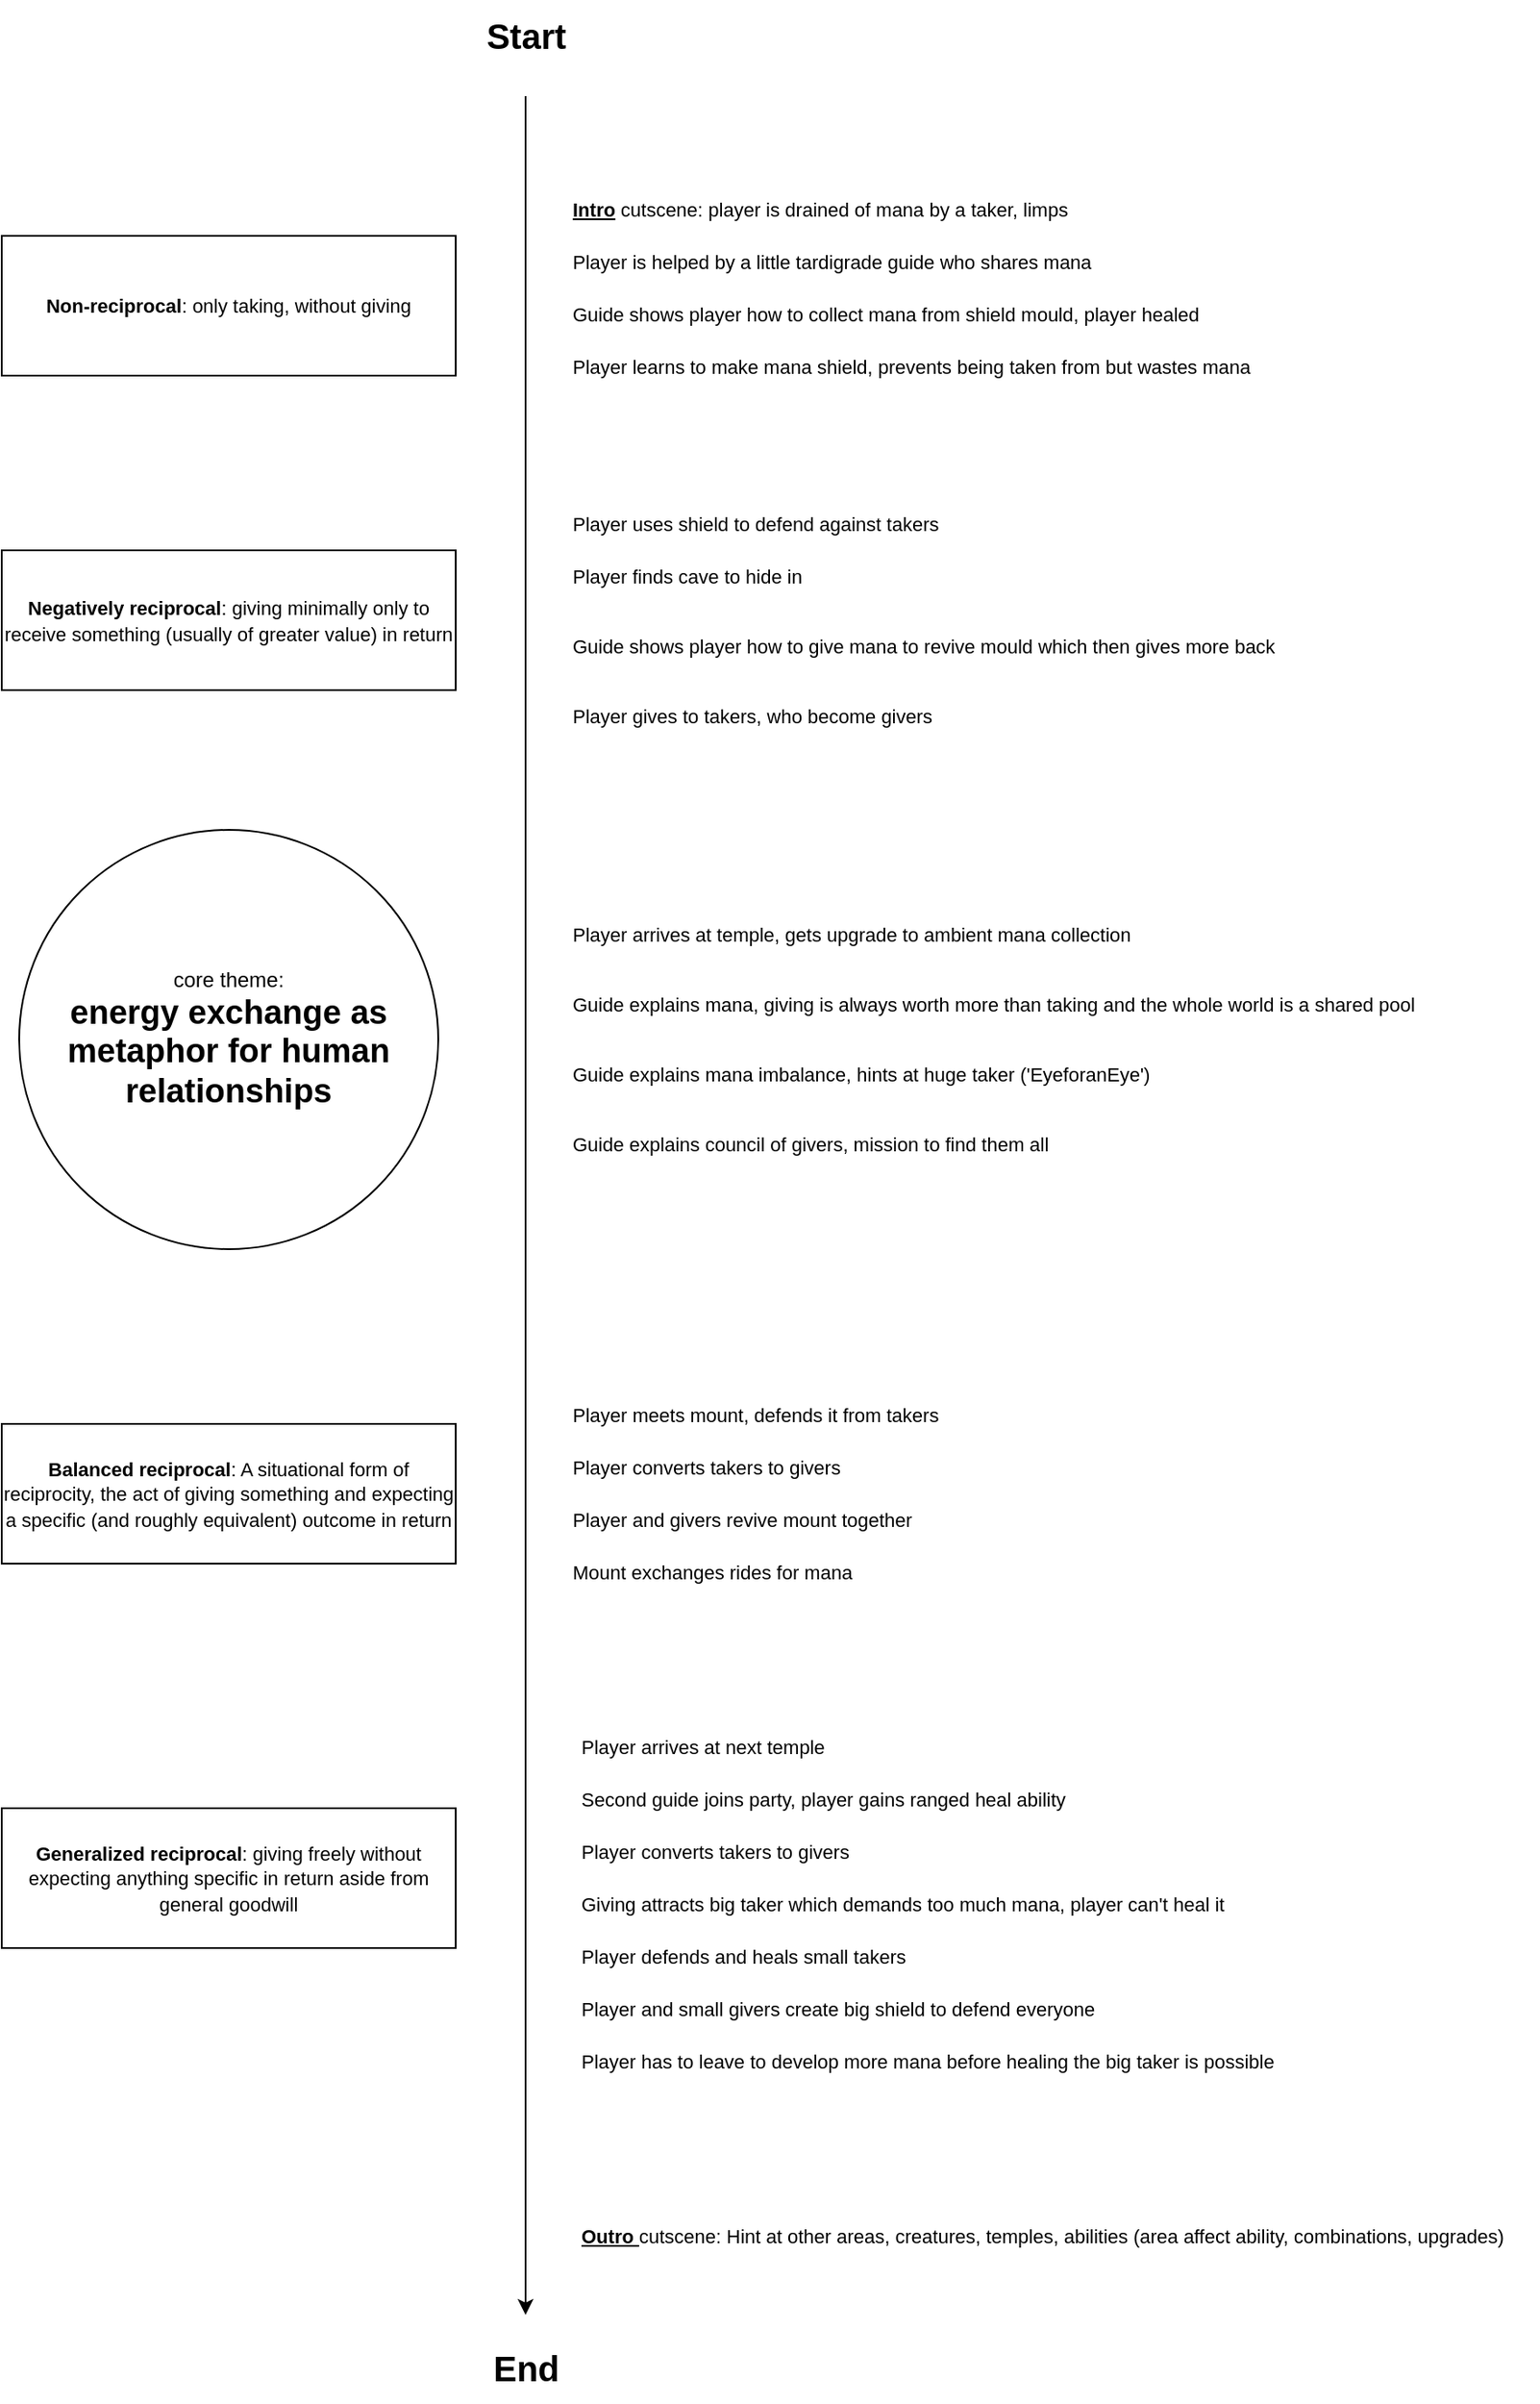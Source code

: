 <mxfile version="20.7.4" type="device"><diagram id="SXz8nwbNbnm9yICP8A5l" name="Page-1"><mxGraphModel dx="2607" dy="2776" grid="1" gridSize="10" guides="1" tooltips="1" connect="1" arrows="1" fold="1" page="1" pageScale="1" pageWidth="827" pageHeight="1169" math="0" shadow="0"><root><mxCell id="0"/><mxCell id="1" parent="0"/><mxCell id="OduilVIqOGufNkc1yFgR-1" value="core theme:&lt;br&gt;&lt;b&gt;&lt;font style=&quot;font-size: 19px;&quot;&gt;energy exchange as metaphor for human relationships&lt;/font&gt;&lt;/b&gt;" style="ellipse;whiteSpace=wrap;html=1;aspect=fixed;" vertex="1" parent="1"><mxGeometry x="540" y="420" width="240" height="240" as="geometry"/></mxCell><mxCell id="OduilVIqOGufNkc1yFgR-4" value="&lt;font style=&quot;font-size: 11px;&quot;&gt;&lt;span style=&quot;box-sizing: inherit; margin: 0px; padding: 0px; border: 0px; font-variant-ligatures: none; font-variant-numeric: inherit; font-variant-east-asian: inherit; font-stretch: inherit; line-height: inherit; font-family: Helvetica, Arial, sans-serif; vertical-align: baseline; text-align: left; background-color: rgb(255, 255, 255); font-weight: 600 !important;&quot; class=&quot;mc-text--bold&quot;&gt;Balanced reciprocal&lt;/span&gt;&lt;span style=&quot;font-family: Helvetica, Arial, sans-serif; font-variant-ligatures: none; text-align: left; background-color: rgb(255, 255, 255);&quot;&gt;: A situational form of reciprocity, the act of giving something and expecting a specific (and roughly equivalent) outcome in return&lt;/span&gt;&lt;/font&gt;" style="whiteSpace=wrap;html=1;" vertex="1" parent="1"><mxGeometry x="530" y="760" width="260" height="80" as="geometry"/></mxCell><mxCell id="OduilVIqOGufNkc1yFgR-6" value="&lt;font style=&quot;font-size: 11px;&quot;&gt;&lt;span style=&quot;box-sizing: inherit; margin: 0px; padding: 0px; border: 0px; font-variant-ligatures: none; font-variant-numeric: inherit; font-variant-east-asian: inherit; font-stretch: inherit; line-height: inherit; font-family: Helvetica, Arial, sans-serif; vertical-align: baseline; text-align: left; background-color: rgb(255, 255, 255); font-weight: 600 !important;&quot; class=&quot;mc-text--bold&quot;&gt;Generalized reciprocal&lt;/span&gt;&lt;span style=&quot;font-family: Helvetica, Arial, sans-serif; font-variant-ligatures: none; text-align: left; background-color: rgb(255, 255, 255);&quot;&gt;:&amp;nbsp;&lt;/span&gt;&lt;/font&gt;&lt;span style=&quot;font-family: Helvetica, Arial, sans-serif; font-size: 11px; font-variant-ligatures: none; text-align: left; background-color: rgb(255, 255, 255);&quot;&gt;giving freely without expecting anything specific in return aside from general goodwill&lt;/span&gt;" style="whiteSpace=wrap;html=1;" vertex="1" parent="1"><mxGeometry x="530" y="980" width="260" height="80" as="geometry"/></mxCell><mxCell id="OduilVIqOGufNkc1yFgR-8" value="&lt;font style=&quot;font-size: 11px;&quot;&gt;&lt;span style=&quot;box-sizing: inherit; margin: 0px; padding: 0px; border: 0px; font-variant-ligatures: none; font-variant-numeric: inherit; font-variant-east-asian: inherit; font-stretch: inherit; line-height: inherit; font-family: Helvetica, Arial, sans-serif; vertical-align: baseline; text-align: left; background-color: rgb(255, 255, 255); font-weight: 600 !important;&quot; class=&quot;mc-text--bold&quot;&gt;Negatively reciprocal&lt;/span&gt;&lt;span style=&quot;font-family: Helvetica, Arial, sans-serif; font-variant-ligatures: none; text-align: left; background-color: rgb(255, 255, 255);&quot;&gt;: giving minimally only to receive something (usually of greater value) in return&lt;/span&gt;&lt;/font&gt;" style="whiteSpace=wrap;html=1;" vertex="1" parent="1"><mxGeometry x="530" y="260" width="260" height="80" as="geometry"/></mxCell><mxCell id="OduilVIqOGufNkc1yFgR-9" value="&lt;font style=&quot;font-size: 11px;&quot;&gt;&lt;span style=&quot;box-sizing: inherit; margin: 0px; padding: 0px; border: 0px; font-variant-ligatures: none; font-variant-numeric: inherit; font-variant-east-asian: inherit; font-stretch: inherit; line-height: inherit; font-family: Helvetica, Arial, sans-serif; vertical-align: baseline; text-align: left; background-color: rgb(255, 255, 255); font-weight: 600 !important;&quot; class=&quot;mc-text--bold&quot;&gt;Non-reciprocal&lt;/span&gt;&lt;span style=&quot;font-family: Helvetica, Arial, sans-serif; font-variant-ligatures: none; text-align: left; background-color: rgb(255, 255, 255);&quot;&gt;: only taking, without giving&lt;/span&gt;&lt;/font&gt;" style="whiteSpace=wrap;html=1;" vertex="1" parent="1"><mxGeometry x="530" y="80" width="260" height="80" as="geometry"/></mxCell><mxCell id="OduilVIqOGufNkc1yFgR-10" value="" style="endArrow=classic;html=1;rounded=0;fontSize=11;" edge="1" parent="1"><mxGeometry width="50" height="50" relative="1" as="geometry"><mxPoint x="830" as="sourcePoint"/><mxPoint x="830" y="1270" as="targetPoint"/></mxGeometry></mxCell><mxCell id="OduilVIqOGufNkc1yFgR-11" value="Start" style="text;html=1;align=center;verticalAlign=middle;resizable=0;points=[];autosize=1;strokeColor=none;fillColor=none;fontSize=20;fontStyle=1" vertex="1" parent="1"><mxGeometry x="795" y="-55" width="70" height="40" as="geometry"/></mxCell><mxCell id="OduilVIqOGufNkc1yFgR-12" value="End" style="text;html=1;align=center;verticalAlign=middle;resizable=0;points=[];autosize=1;strokeColor=none;fillColor=none;fontSize=20;fontStyle=1" vertex="1" parent="1"><mxGeometry x="800" y="1280" width="60" height="40" as="geometry"/></mxCell><mxCell id="OduilVIqOGufNkc1yFgR-14" value="Player learns to make mana shield, prevents being taken from but wastes mana" style="text;html=1;align=left;verticalAlign=middle;resizable=0;points=[];autosize=1;strokeColor=none;fillColor=none;fontSize=11;" vertex="1" parent="1"><mxGeometry x="855" y="140" width="410" height="30" as="geometry"/></mxCell><mxCell id="OduilVIqOGufNkc1yFgR-15" value="&lt;b&gt;&lt;u&gt;Intro&lt;/u&gt; &lt;/b&gt;cutscene: player is drained of mana by a taker, limps" style="text;html=1;align=left;verticalAlign=middle;resizable=0;points=[];autosize=1;strokeColor=none;fillColor=none;fontSize=11;" vertex="1" parent="1"><mxGeometry x="855" y="50" width="310" height="30" as="geometry"/></mxCell><mxCell id="OduilVIqOGufNkc1yFgR-16" value="Player is helped by a little tardigrade guide who shares mana" style="text;html=1;align=left;verticalAlign=middle;resizable=0;points=[];autosize=1;strokeColor=none;fillColor=none;fontSize=11;" vertex="1" parent="1"><mxGeometry x="855" y="80" width="320" height="30" as="geometry"/></mxCell><mxCell id="OduilVIqOGufNkc1yFgR-17" value="Guide shows player how to collect mana from shield mould, player healed" style="text;html=1;align=left;verticalAlign=middle;resizable=0;points=[];autosize=1;strokeColor=none;fillColor=none;fontSize=11;" vertex="1" parent="1"><mxGeometry x="855" y="110" width="380" height="30" as="geometry"/></mxCell><mxCell id="OduilVIqOGufNkc1yFgR-18" value="Guide shows player how to give mana to revive mould which then gives more back" style="text;html=1;align=left;verticalAlign=middle;resizable=0;points=[];autosize=1;strokeColor=none;fillColor=none;fontSize=11;" vertex="1" parent="1"><mxGeometry x="855" y="300" width="430" height="30" as="geometry"/></mxCell><mxCell id="OduilVIqOGufNkc1yFgR-19" value="Player uses shield to defend against takers" style="text;html=1;align=left;verticalAlign=middle;resizable=0;points=[];autosize=1;strokeColor=none;fillColor=none;fontSize=11;" vertex="1" parent="1"><mxGeometry x="855" y="230" width="230" height="30" as="geometry"/></mxCell><mxCell id="OduilVIqOGufNkc1yFgR-20" value="Player gives to takers, who become givers" style="text;html=1;align=left;verticalAlign=middle;resizable=0;points=[];autosize=1;strokeColor=none;fillColor=none;fontSize=11;" vertex="1" parent="1"><mxGeometry x="855" y="340" width="230" height="30" as="geometry"/></mxCell><mxCell id="OduilVIqOGufNkc1yFgR-21" value="Player arrives at temple, gets upgrade to ambient mana collection" style="text;html=1;align=left;verticalAlign=middle;resizable=0;points=[];autosize=1;strokeColor=none;fillColor=none;fontSize=11;" vertex="1" parent="1"><mxGeometry x="855" y="465" width="340" height="30" as="geometry"/></mxCell><mxCell id="OduilVIqOGufNkc1yFgR-22" value="Guide explains mana, giving is always worth more than taking and the whole world is a shared pool" style="text;html=1;align=left;verticalAlign=middle;resizable=0;points=[];autosize=1;strokeColor=none;fillColor=none;fontSize=11;" vertex="1" parent="1"><mxGeometry x="855" y="505" width="510" height="30" as="geometry"/></mxCell><mxCell id="OduilVIqOGufNkc1yFgR-23" value="Player meets mount, defends it from takers" style="text;html=1;align=left;verticalAlign=middle;resizable=0;points=[];autosize=1;strokeColor=none;fillColor=none;fontSize=11;" vertex="1" parent="1"><mxGeometry x="855" y="740" width="230" height="30" as="geometry"/></mxCell><mxCell id="OduilVIqOGufNkc1yFgR-24" value="Player converts takers to givers" style="text;html=1;align=left;verticalAlign=middle;resizable=0;points=[];autosize=1;strokeColor=none;fillColor=none;fontSize=11;" vertex="1" parent="1"><mxGeometry x="855" y="770" width="180" height="30" as="geometry"/></mxCell><mxCell id="OduilVIqOGufNkc1yFgR-25" value="Player and givers revive mount together" style="text;html=1;align=left;verticalAlign=middle;resizable=0;points=[];autosize=1;strokeColor=none;fillColor=none;fontSize=11;" vertex="1" parent="1"><mxGeometry x="855" y="800" width="220" height="30" as="geometry"/></mxCell><mxCell id="OduilVIqOGufNkc1yFgR-26" value="Mount exchanges rides for mana" style="text;html=1;align=left;verticalAlign=middle;resizable=0;points=[];autosize=1;strokeColor=none;fillColor=none;fontSize=11;" vertex="1" parent="1"><mxGeometry x="855" y="830" width="180" height="30" as="geometry"/></mxCell><mxCell id="OduilVIqOGufNkc1yFgR-27" value="Player finds cave to hide in" style="text;html=1;align=left;verticalAlign=middle;resizable=0;points=[];autosize=1;strokeColor=none;fillColor=none;fontSize=11;" vertex="1" parent="1"><mxGeometry x="855" y="260" width="150" height="30" as="geometry"/></mxCell><mxCell id="OduilVIqOGufNkc1yFgR-28" value="Guide explains mana imbalance, hints at huge taker ('EyeforanEye')" style="text;html=1;align=left;verticalAlign=middle;resizable=0;points=[];autosize=1;strokeColor=none;fillColor=none;fontSize=11;" vertex="1" parent="1"><mxGeometry x="855" y="545" width="350" height="30" as="geometry"/></mxCell><mxCell id="OduilVIqOGufNkc1yFgR-29" value="Guide explains council of givers, mission to find them all" style="text;html=1;align=left;verticalAlign=middle;resizable=0;points=[];autosize=1;strokeColor=none;fillColor=none;fontSize=11;" vertex="1" parent="1"><mxGeometry x="855" y="585" width="300" height="30" as="geometry"/></mxCell><mxCell id="OduilVIqOGufNkc1yFgR-30" value="Player arrives at next temple" style="text;html=1;align=left;verticalAlign=middle;resizable=0;points=[];autosize=1;strokeColor=none;fillColor=none;fontSize=11;" vertex="1" parent="1"><mxGeometry x="860" y="930" width="160" height="30" as="geometry"/></mxCell><mxCell id="OduilVIqOGufNkc1yFgR-31" value="Player converts takers to givers" style="text;html=1;align=left;verticalAlign=middle;resizable=0;points=[];autosize=1;strokeColor=none;fillColor=none;fontSize=11;" vertex="1" parent="1"><mxGeometry x="860" y="990" width="180" height="30" as="geometry"/></mxCell><mxCell id="OduilVIqOGufNkc1yFgR-32" value="Giving attracts big taker which demands too much mana, player can't heal it" style="text;html=1;align=left;verticalAlign=middle;resizable=0;points=[];autosize=1;strokeColor=none;fillColor=none;fontSize=11;" vertex="1" parent="1"><mxGeometry x="860" y="1020" width="390" height="30" as="geometry"/></mxCell><mxCell id="OduilVIqOGufNkc1yFgR-33" value="Player defends and heals small takers" style="text;html=1;align=left;verticalAlign=middle;resizable=0;points=[];autosize=1;strokeColor=none;fillColor=none;fontSize=11;" vertex="1" parent="1"><mxGeometry x="860" y="1050" width="210" height="30" as="geometry"/></mxCell><mxCell id="OduilVIqOGufNkc1yFgR-34" value="Player and small givers create big shield to defend everyone" style="text;html=1;align=left;verticalAlign=middle;resizable=0;points=[];autosize=1;strokeColor=none;fillColor=none;fontSize=11;" vertex="1" parent="1"><mxGeometry x="860" y="1080" width="320" height="30" as="geometry"/></mxCell><mxCell id="OduilVIqOGufNkc1yFgR-35" value="Player has to leave to develop more mana before healing the big taker is possible" style="text;html=1;align=left;verticalAlign=middle;resizable=0;points=[];autosize=1;strokeColor=none;fillColor=none;fontSize=11;" vertex="1" parent="1"><mxGeometry x="860" y="1110" width="420" height="30" as="geometry"/></mxCell><mxCell id="OduilVIqOGufNkc1yFgR-36" value="Second guide joins party, player gains ranged heal ability" style="text;html=1;align=left;verticalAlign=middle;resizable=0;points=[];autosize=1;strokeColor=none;fillColor=none;fontSize=11;" vertex="1" parent="1"><mxGeometry x="860" y="960" width="300" height="30" as="geometry"/></mxCell><mxCell id="OduilVIqOGufNkc1yFgR-37" value="&lt;b&gt;&lt;u&gt;Outro &lt;/u&gt;&lt;/b&gt;cutscene: Hint at other areas, creatures, temples, abilities (area affect ability, combinations, upgrades)" style="text;html=1;align=left;verticalAlign=middle;resizable=0;points=[];autosize=1;strokeColor=none;fillColor=none;fontSize=11;" vertex="1" parent="1"><mxGeometry x="860" y="1210" width="550" height="30" as="geometry"/></mxCell></root></mxGraphModel></diagram></mxfile>